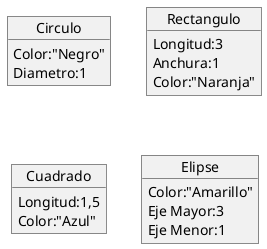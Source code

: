 @startuml ejercicio1

object Circulo{
  Color:"Negro"
  Diametro:1
}

object Rectangulo {
  Longitud:3
  Anchura:1
  Color:"Naranja"
}

object Cuadrado {
  Longitud:1,5
  Color:"Azul"
}

object Elipse {
  Color:"Amarillo"
  Eje Mayor:3
  Eje Menor:1
}
@enduml